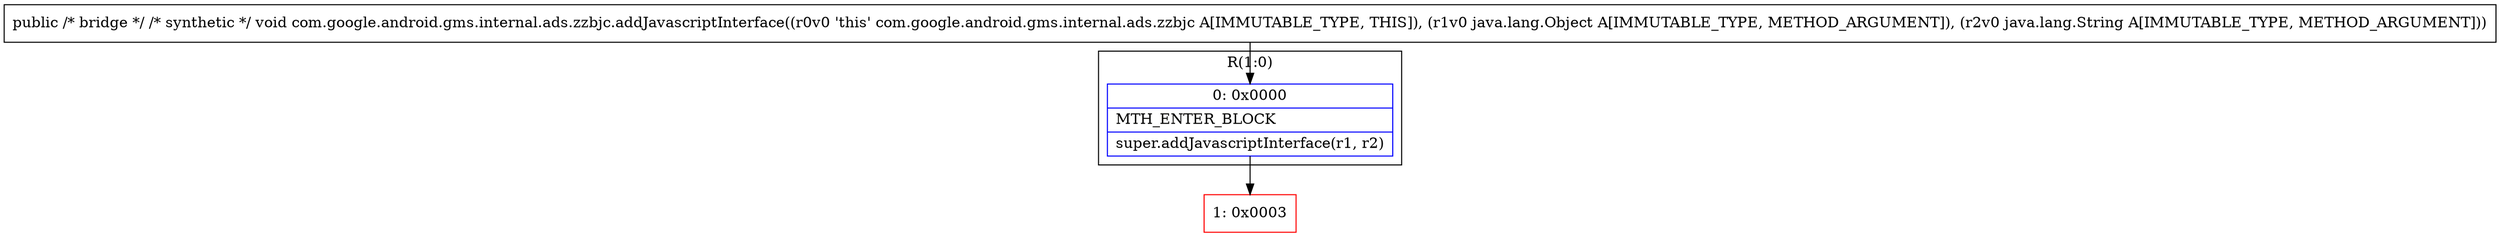 digraph "CFG forcom.google.android.gms.internal.ads.zzbjc.addJavascriptInterface(Ljava\/lang\/Object;Ljava\/lang\/String;)V" {
subgraph cluster_Region_2116080086 {
label = "R(1:0)";
node [shape=record,color=blue];
Node_0 [shape=record,label="{0\:\ 0x0000|MTH_ENTER_BLOCK\l|super.addJavascriptInterface(r1, r2)\l}"];
}
Node_1 [shape=record,color=red,label="{1\:\ 0x0003}"];
MethodNode[shape=record,label="{public \/* bridge *\/ \/* synthetic *\/ void com.google.android.gms.internal.ads.zzbjc.addJavascriptInterface((r0v0 'this' com.google.android.gms.internal.ads.zzbjc A[IMMUTABLE_TYPE, THIS]), (r1v0 java.lang.Object A[IMMUTABLE_TYPE, METHOD_ARGUMENT]), (r2v0 java.lang.String A[IMMUTABLE_TYPE, METHOD_ARGUMENT])) }"];
MethodNode -> Node_0;
Node_0 -> Node_1;
}

